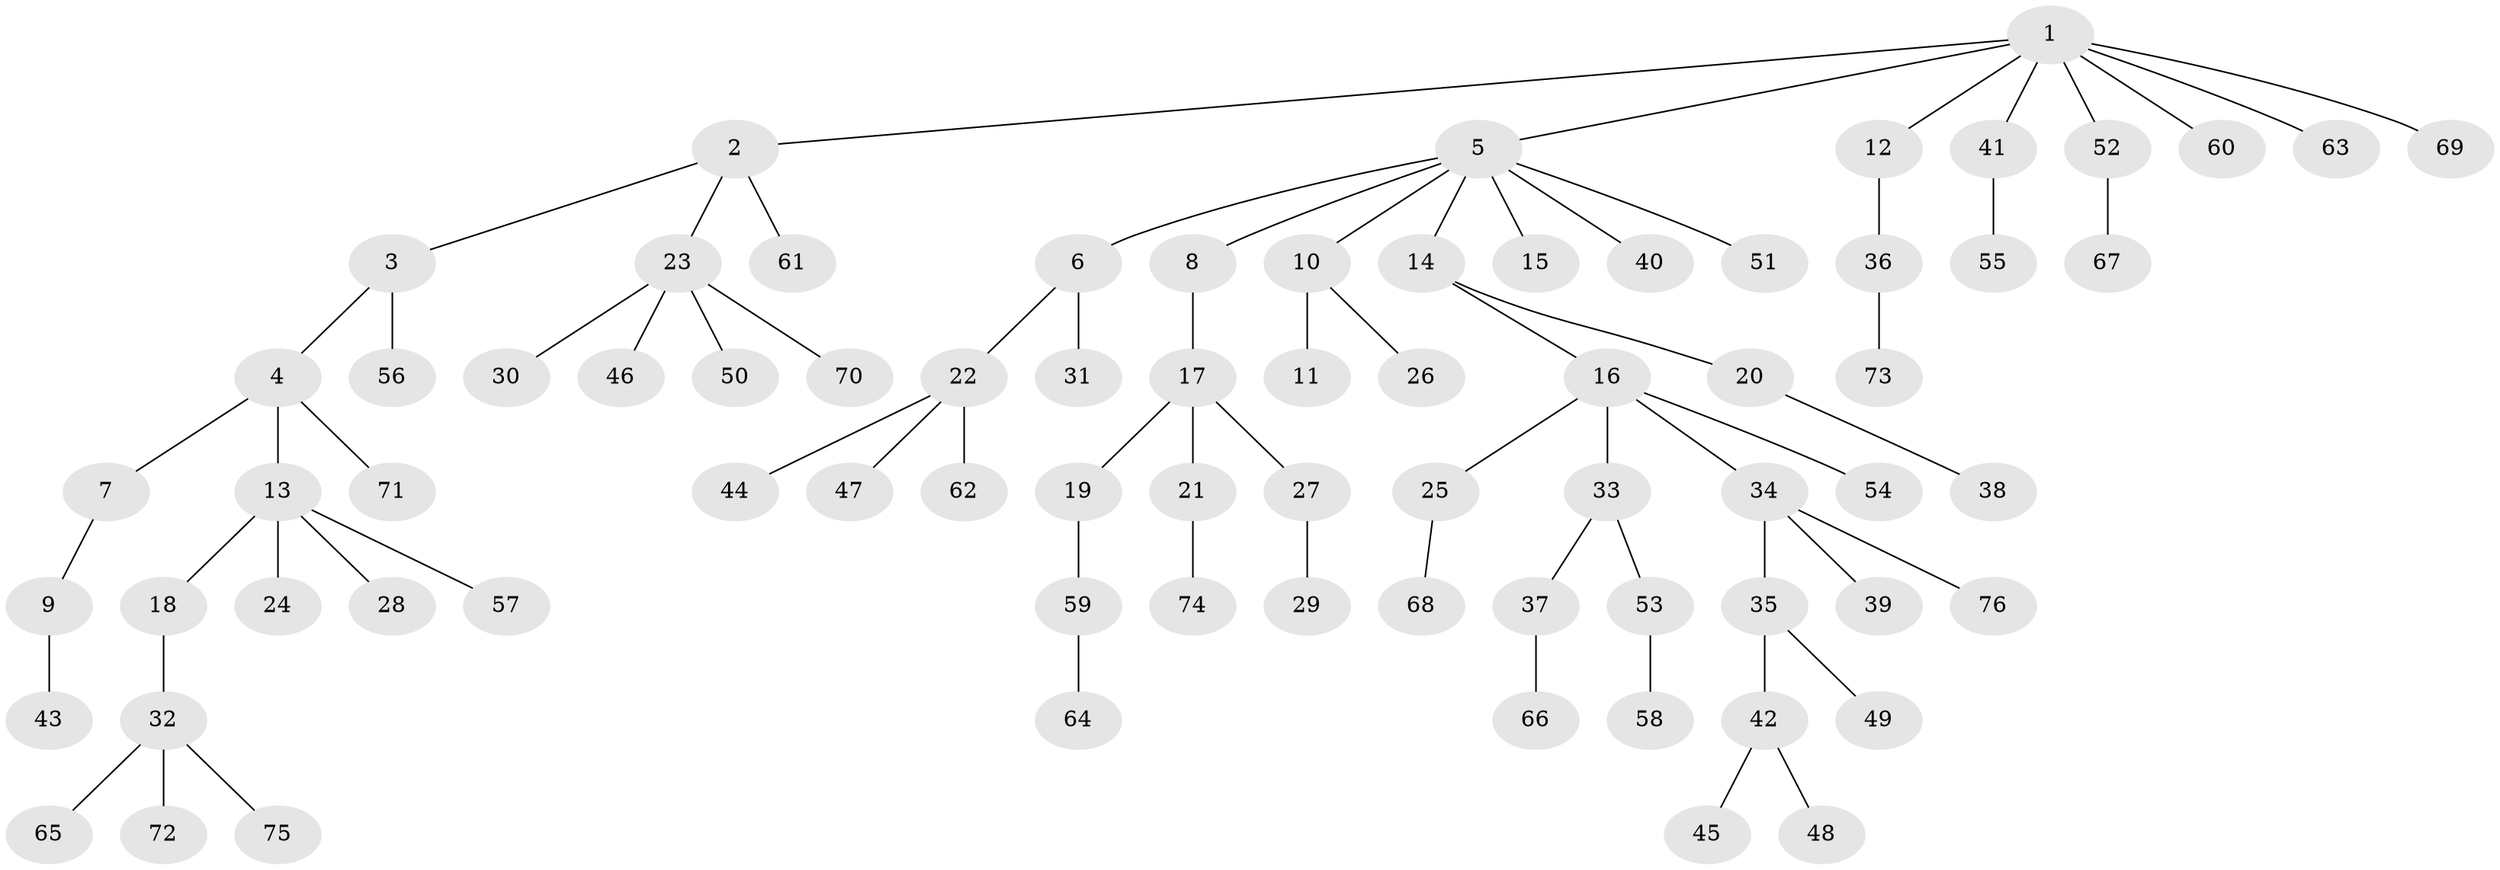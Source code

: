 // Generated by graph-tools (version 1.1) at 2025/54/03/09/25 04:54:01]
// undirected, 76 vertices, 75 edges
graph export_dot {
graph [start="1"]
  node [color=gray90,style=filled];
  1;
  2;
  3;
  4;
  5;
  6;
  7;
  8;
  9;
  10;
  11;
  12;
  13;
  14;
  15;
  16;
  17;
  18;
  19;
  20;
  21;
  22;
  23;
  24;
  25;
  26;
  27;
  28;
  29;
  30;
  31;
  32;
  33;
  34;
  35;
  36;
  37;
  38;
  39;
  40;
  41;
  42;
  43;
  44;
  45;
  46;
  47;
  48;
  49;
  50;
  51;
  52;
  53;
  54;
  55;
  56;
  57;
  58;
  59;
  60;
  61;
  62;
  63;
  64;
  65;
  66;
  67;
  68;
  69;
  70;
  71;
  72;
  73;
  74;
  75;
  76;
  1 -- 2;
  1 -- 5;
  1 -- 12;
  1 -- 41;
  1 -- 52;
  1 -- 60;
  1 -- 63;
  1 -- 69;
  2 -- 3;
  2 -- 23;
  2 -- 61;
  3 -- 4;
  3 -- 56;
  4 -- 7;
  4 -- 13;
  4 -- 71;
  5 -- 6;
  5 -- 8;
  5 -- 10;
  5 -- 14;
  5 -- 15;
  5 -- 40;
  5 -- 51;
  6 -- 22;
  6 -- 31;
  7 -- 9;
  8 -- 17;
  9 -- 43;
  10 -- 11;
  10 -- 26;
  12 -- 36;
  13 -- 18;
  13 -- 24;
  13 -- 28;
  13 -- 57;
  14 -- 16;
  14 -- 20;
  16 -- 25;
  16 -- 33;
  16 -- 34;
  16 -- 54;
  17 -- 19;
  17 -- 21;
  17 -- 27;
  18 -- 32;
  19 -- 59;
  20 -- 38;
  21 -- 74;
  22 -- 44;
  22 -- 47;
  22 -- 62;
  23 -- 30;
  23 -- 46;
  23 -- 50;
  23 -- 70;
  25 -- 68;
  27 -- 29;
  32 -- 65;
  32 -- 72;
  32 -- 75;
  33 -- 37;
  33 -- 53;
  34 -- 35;
  34 -- 39;
  34 -- 76;
  35 -- 42;
  35 -- 49;
  36 -- 73;
  37 -- 66;
  41 -- 55;
  42 -- 45;
  42 -- 48;
  52 -- 67;
  53 -- 58;
  59 -- 64;
}
